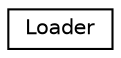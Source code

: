 digraph "Graphical Class Hierarchy"
{
 // LATEX_PDF_SIZE
  edge [fontname="Helvetica",fontsize="10",labelfontname="Helvetica",labelfontsize="10"];
  node [fontname="Helvetica",fontsize="10",shape=record];
  rankdir="LR";
  Node0 [label="Loader",height=0.2,width=0.4,color="black", fillcolor="white", style="filled",URL="$classcom_1_1google_1_1ortools_1_1Loader.html",tooltip="Load native libraries needed for using ortools-java."];
}
